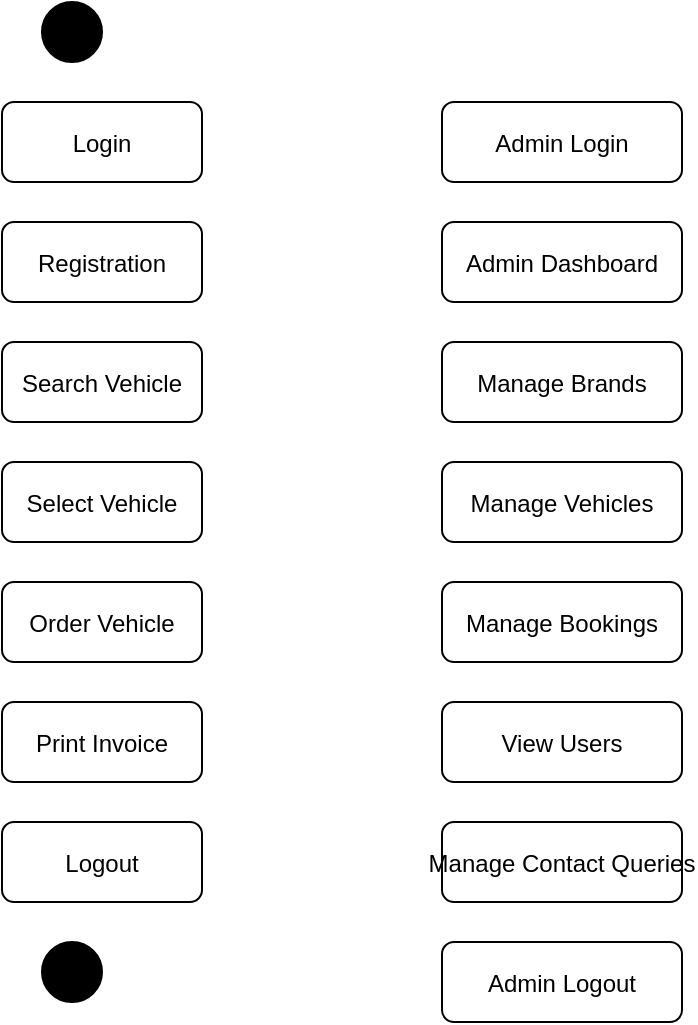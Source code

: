 <mxfile version="26.1.0">
  <diagram name="Page-1" id="kpM0pae4dvPQmSyhSPkB">
    <mxGraphModel dx="1434" dy="738" grid="1" gridSize="10" guides="1" tooltips="1" connect="1" arrows="1" fold="1" page="1" pageScale="1" pageWidth="827" pageHeight="1169" math="0" shadow="0">
      <root>
        <mxCell id="0" />
        <mxCell id="1" parent="0" />
        <mxCell id="2" value="Start" style="ellipse;fillColor=#000000;" vertex="1" parent="1">
          <mxGeometry x="100" y="50" width="30" height="30" as="geometry" />
        </mxCell>
        <mxCell id="3" value="Login" style="rounded=1;fillColor=#FFFFFF;strokeColor=#000000;" vertex="1" parent="1">
          <mxGeometry x="80" y="100" width="100" height="40" as="geometry" />
        </mxCell>
        <mxCell id="4" value="Registration" style="rounded=1;fillColor=#FFFFFF;strokeColor=#000000;" vertex="1" parent="1">
          <mxGeometry x="80" y="160" width="100" height="40" as="geometry" />
        </mxCell>
        <mxCell id="5" value="Search Vehicle" style="rounded=1;fillColor=#FFFFFF;strokeColor=#000000;" vertex="1" parent="1">
          <mxGeometry x="80" y="220" width="100" height="40" as="geometry" />
        </mxCell>
        <mxCell id="6" value="Select Vehicle" style="rounded=1;fillColor=#FFFFFF;strokeColor=#000000;" vertex="1" parent="1">
          <mxGeometry x="80" y="280" width="100" height="40" as="geometry" />
        </mxCell>
        <mxCell id="7" value="Order Vehicle" style="rounded=1;fillColor=#FFFFFF;strokeColor=#000000;" vertex="1" parent="1">
          <mxGeometry x="80" y="340" width="100" height="40" as="geometry" />
        </mxCell>
        <mxCell id="8" value="Print Invoice" style="rounded=1;fillColor=#FFFFFF;strokeColor=#000000;" vertex="1" parent="1">
          <mxGeometry x="80" y="400" width="100" height="40" as="geometry" />
        </mxCell>
        <mxCell id="9" value="Logout" style="rounded=1;fillColor=#FFFFFF;strokeColor=#000000;" vertex="1" parent="1">
          <mxGeometry x="80" y="460" width="100" height="40" as="geometry" />
        </mxCell>
        <mxCell id="10" value="End" style="ellipse;fillColor=#000000;" vertex="1" parent="1">
          <mxGeometry x="100" y="520" width="30" height="30" as="geometry" />
        </mxCell>
        <mxCell id="11" value="Admin Login" style="rounded=1;fillColor=#FFFFFF;strokeColor=#000000;" vertex="1" parent="1">
          <mxGeometry x="300" y="100" width="120" height="40" as="geometry" />
        </mxCell>
        <mxCell id="12" value="Admin Dashboard" style="rounded=1;fillColor=#FFFFFF;strokeColor=#000000;" vertex="1" parent="1">
          <mxGeometry x="300" y="160" width="120" height="40" as="geometry" />
        </mxCell>
        <mxCell id="13" value="Manage Brands" style="rounded=1;fillColor=#FFFFFF;strokeColor=#000000;" vertex="1" parent="1">
          <mxGeometry x="300" y="220" width="120" height="40" as="geometry" />
        </mxCell>
        <mxCell id="14" value="Manage Vehicles" style="rounded=1;fillColor=#FFFFFF;strokeColor=#000000;" vertex="1" parent="1">
          <mxGeometry x="300" y="280" width="120" height="40" as="geometry" />
        </mxCell>
        <mxCell id="15" value="Manage Bookings" style="rounded=1;fillColor=#FFFFFF;strokeColor=#000000;" vertex="1" parent="1">
          <mxGeometry x="300" y="340" width="120" height="40" as="geometry" />
        </mxCell>
        <mxCell id="16" value="View Users" style="rounded=1;fillColor=#FFFFFF;strokeColor=#000000;" vertex="1" parent="1">
          <mxGeometry x="300" y="400" width="120" height="40" as="geometry" />
        </mxCell>
        <mxCell id="17" value="Manage Contact Queries" style="rounded=1;fillColor=#FFFFFF;strokeColor=#000000;" vertex="1" parent="1">
          <mxGeometry x="300" y="460" width="120" height="40" as="geometry" />
        </mxCell>
        <mxCell id="18" value="Admin Logout" style="rounded=1;fillColor=#FFFFFF;strokeColor=#000000;" vertex="1" parent="1">
          <mxGeometry x="300" y="520" width="120" height="40" as="geometry" />
        </mxCell>
      </root>
    </mxGraphModel>
  </diagram>
</mxfile>
